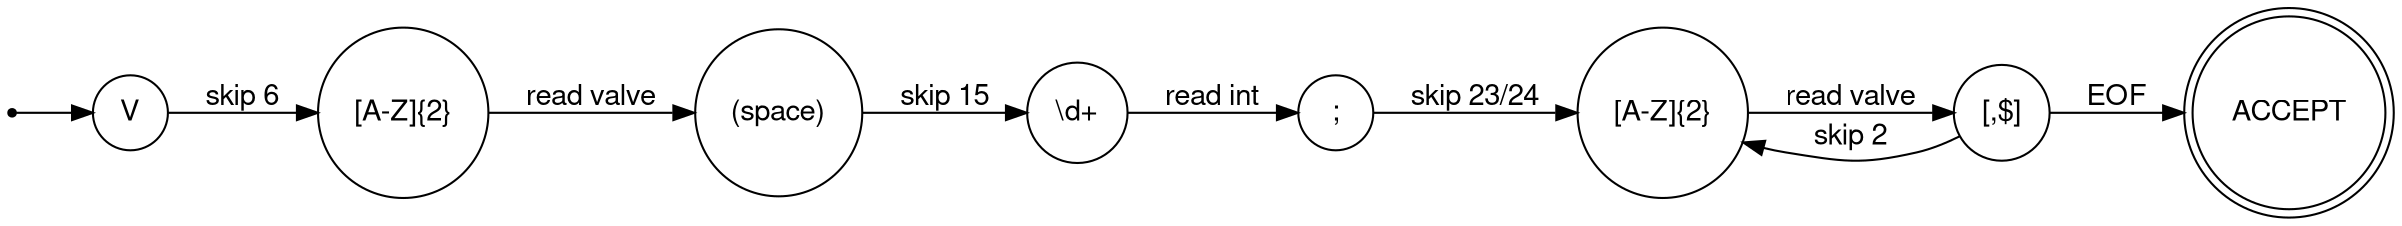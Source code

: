 digraph G {
    rankdir=LR;
	fontname="Helvetica,Arial,sans-serif"
	node [fontname="Helvetica,Arial,sans-serif"]
	edge [fontname="Helvetica,Arial,sans-serif"]
    node[shape=circle];
    ENTRY_POINT[shape=point]
    CAPITAL_V[label="V"]
    VALVE_NAME[label="[A-Z]{2}"]
    SKIP_SPACE[label="(space)"]
    DIGIT_OR_SEMI[label="\\d+"]
    SEMI_AFTER_DIGIT[label=";"]
    CHILD_VALVE[label="[A-Z]{2}"]
    COMMA_OR_EOF[label="[,$]"]
    ACCEPT[label="ACCEPT", shape=doublecircle]
    
    ENTRY_POINT -> CAPITAL_V
    CAPITAL_V -> VALVE_NAME[label="skip 6"]
    VALVE_NAME -> SKIP_SPACE[label="read valve"]
    SKIP_SPACE -> DIGIT_OR_SEMI[label="skip 15"]
    DIGIT_OR_SEMI -> SEMI_AFTER_DIGIT[label="read int"]
    SEMI_AFTER_DIGIT -> CHILD_VALVE[label="skip 23/24"]
    CHILD_VALVE -> COMMA_OR_EOF[label="read valve"]
    COMMA_OR_EOF -> CHILD_VALVE[label="skip 2"]
    COMMA_OR_EOF -> ACCEPT[label="EOF"]
}
